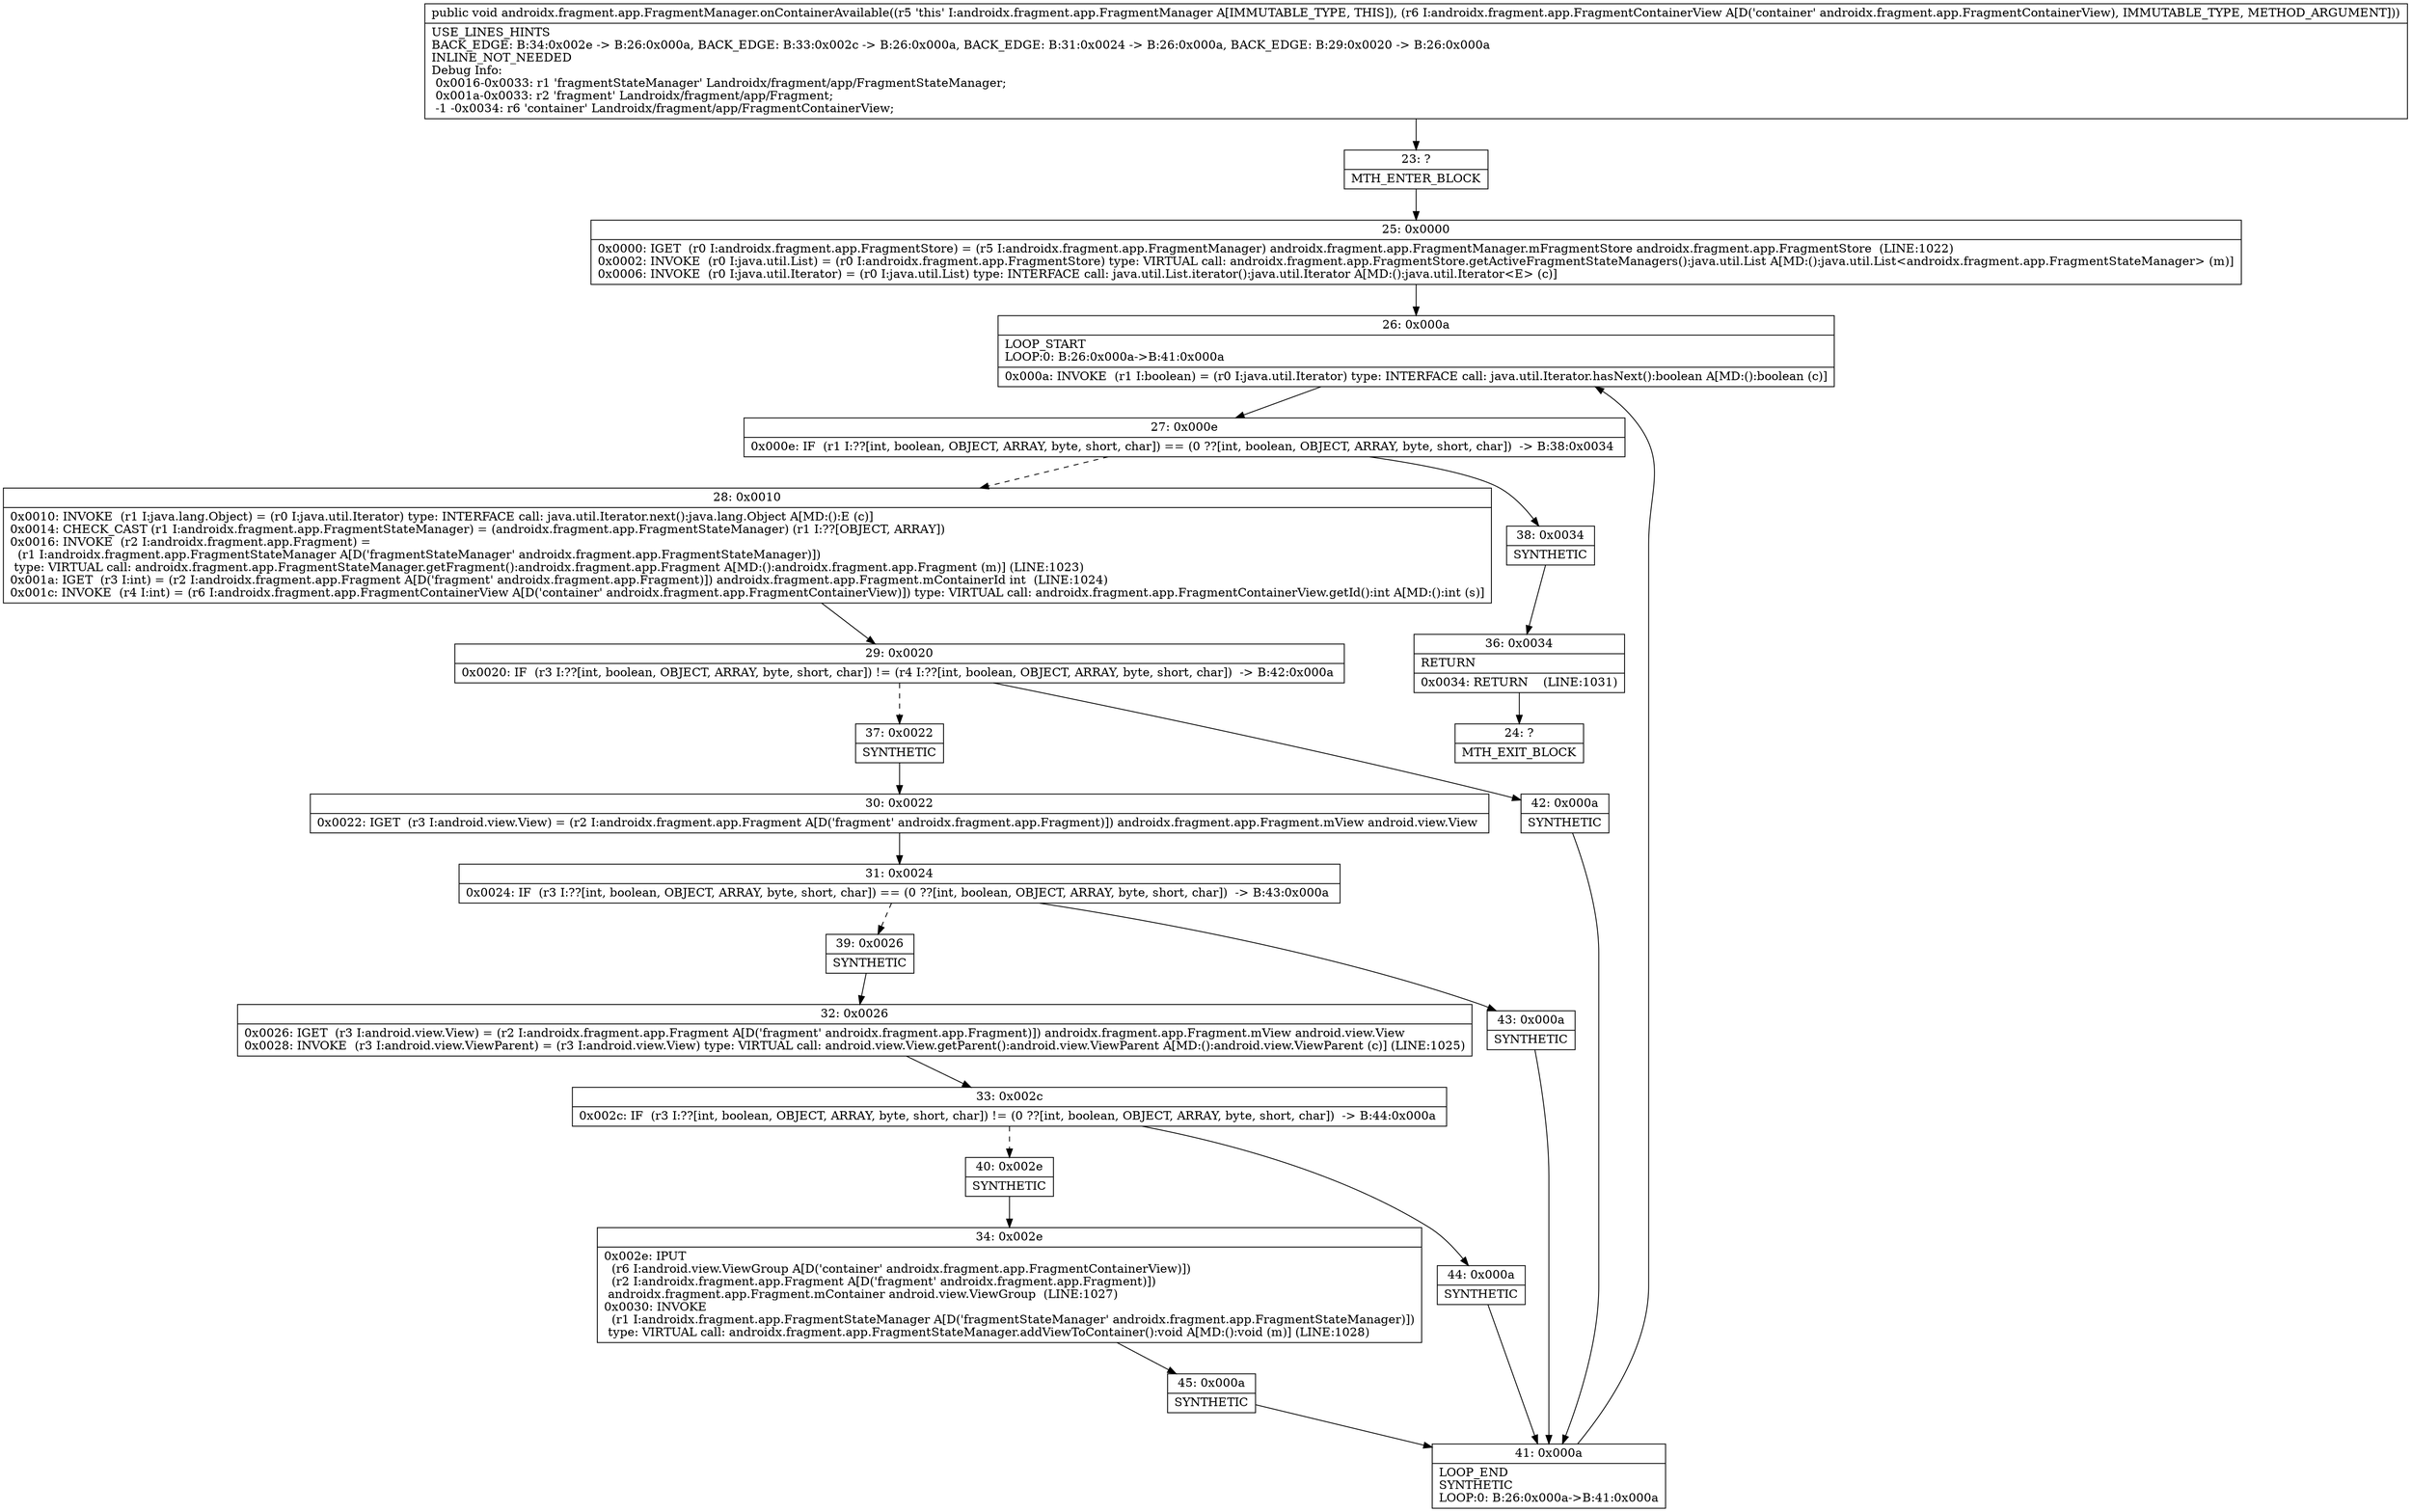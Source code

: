 digraph "CFG forandroidx.fragment.app.FragmentManager.onContainerAvailable(Landroidx\/fragment\/app\/FragmentContainerView;)V" {
Node_23 [shape=record,label="{23\:\ ?|MTH_ENTER_BLOCK\l}"];
Node_25 [shape=record,label="{25\:\ 0x0000|0x0000: IGET  (r0 I:androidx.fragment.app.FragmentStore) = (r5 I:androidx.fragment.app.FragmentManager) androidx.fragment.app.FragmentManager.mFragmentStore androidx.fragment.app.FragmentStore  (LINE:1022)\l0x0002: INVOKE  (r0 I:java.util.List) = (r0 I:androidx.fragment.app.FragmentStore) type: VIRTUAL call: androidx.fragment.app.FragmentStore.getActiveFragmentStateManagers():java.util.List A[MD:():java.util.List\<androidx.fragment.app.FragmentStateManager\> (m)]\l0x0006: INVOKE  (r0 I:java.util.Iterator) = (r0 I:java.util.List) type: INTERFACE call: java.util.List.iterator():java.util.Iterator A[MD:():java.util.Iterator\<E\> (c)]\l}"];
Node_26 [shape=record,label="{26\:\ 0x000a|LOOP_START\lLOOP:0: B:26:0x000a\-\>B:41:0x000a\l|0x000a: INVOKE  (r1 I:boolean) = (r0 I:java.util.Iterator) type: INTERFACE call: java.util.Iterator.hasNext():boolean A[MD:():boolean (c)]\l}"];
Node_27 [shape=record,label="{27\:\ 0x000e|0x000e: IF  (r1 I:??[int, boolean, OBJECT, ARRAY, byte, short, char]) == (0 ??[int, boolean, OBJECT, ARRAY, byte, short, char])  \-\> B:38:0x0034 \l}"];
Node_28 [shape=record,label="{28\:\ 0x0010|0x0010: INVOKE  (r1 I:java.lang.Object) = (r0 I:java.util.Iterator) type: INTERFACE call: java.util.Iterator.next():java.lang.Object A[MD:():E (c)]\l0x0014: CHECK_CAST (r1 I:androidx.fragment.app.FragmentStateManager) = (androidx.fragment.app.FragmentStateManager) (r1 I:??[OBJECT, ARRAY]) \l0x0016: INVOKE  (r2 I:androidx.fragment.app.Fragment) = \l  (r1 I:androidx.fragment.app.FragmentStateManager A[D('fragmentStateManager' androidx.fragment.app.FragmentStateManager)])\l type: VIRTUAL call: androidx.fragment.app.FragmentStateManager.getFragment():androidx.fragment.app.Fragment A[MD:():androidx.fragment.app.Fragment (m)] (LINE:1023)\l0x001a: IGET  (r3 I:int) = (r2 I:androidx.fragment.app.Fragment A[D('fragment' androidx.fragment.app.Fragment)]) androidx.fragment.app.Fragment.mContainerId int  (LINE:1024)\l0x001c: INVOKE  (r4 I:int) = (r6 I:androidx.fragment.app.FragmentContainerView A[D('container' androidx.fragment.app.FragmentContainerView)]) type: VIRTUAL call: androidx.fragment.app.FragmentContainerView.getId():int A[MD:():int (s)]\l}"];
Node_29 [shape=record,label="{29\:\ 0x0020|0x0020: IF  (r3 I:??[int, boolean, OBJECT, ARRAY, byte, short, char]) != (r4 I:??[int, boolean, OBJECT, ARRAY, byte, short, char])  \-\> B:42:0x000a \l}"];
Node_37 [shape=record,label="{37\:\ 0x0022|SYNTHETIC\l}"];
Node_30 [shape=record,label="{30\:\ 0x0022|0x0022: IGET  (r3 I:android.view.View) = (r2 I:androidx.fragment.app.Fragment A[D('fragment' androidx.fragment.app.Fragment)]) androidx.fragment.app.Fragment.mView android.view.View \l}"];
Node_31 [shape=record,label="{31\:\ 0x0024|0x0024: IF  (r3 I:??[int, boolean, OBJECT, ARRAY, byte, short, char]) == (0 ??[int, boolean, OBJECT, ARRAY, byte, short, char])  \-\> B:43:0x000a \l}"];
Node_39 [shape=record,label="{39\:\ 0x0026|SYNTHETIC\l}"];
Node_32 [shape=record,label="{32\:\ 0x0026|0x0026: IGET  (r3 I:android.view.View) = (r2 I:androidx.fragment.app.Fragment A[D('fragment' androidx.fragment.app.Fragment)]) androidx.fragment.app.Fragment.mView android.view.View \l0x0028: INVOKE  (r3 I:android.view.ViewParent) = (r3 I:android.view.View) type: VIRTUAL call: android.view.View.getParent():android.view.ViewParent A[MD:():android.view.ViewParent (c)] (LINE:1025)\l}"];
Node_33 [shape=record,label="{33\:\ 0x002c|0x002c: IF  (r3 I:??[int, boolean, OBJECT, ARRAY, byte, short, char]) != (0 ??[int, boolean, OBJECT, ARRAY, byte, short, char])  \-\> B:44:0x000a \l}"];
Node_40 [shape=record,label="{40\:\ 0x002e|SYNTHETIC\l}"];
Node_34 [shape=record,label="{34\:\ 0x002e|0x002e: IPUT  \l  (r6 I:android.view.ViewGroup A[D('container' androidx.fragment.app.FragmentContainerView)])\l  (r2 I:androidx.fragment.app.Fragment A[D('fragment' androidx.fragment.app.Fragment)])\l androidx.fragment.app.Fragment.mContainer android.view.ViewGroup  (LINE:1027)\l0x0030: INVOKE  \l  (r1 I:androidx.fragment.app.FragmentStateManager A[D('fragmentStateManager' androidx.fragment.app.FragmentStateManager)])\l type: VIRTUAL call: androidx.fragment.app.FragmentStateManager.addViewToContainer():void A[MD:():void (m)] (LINE:1028)\l}"];
Node_45 [shape=record,label="{45\:\ 0x000a|SYNTHETIC\l}"];
Node_41 [shape=record,label="{41\:\ 0x000a|LOOP_END\lSYNTHETIC\lLOOP:0: B:26:0x000a\-\>B:41:0x000a\l}"];
Node_44 [shape=record,label="{44\:\ 0x000a|SYNTHETIC\l}"];
Node_43 [shape=record,label="{43\:\ 0x000a|SYNTHETIC\l}"];
Node_42 [shape=record,label="{42\:\ 0x000a|SYNTHETIC\l}"];
Node_38 [shape=record,label="{38\:\ 0x0034|SYNTHETIC\l}"];
Node_36 [shape=record,label="{36\:\ 0x0034|RETURN\l|0x0034: RETURN    (LINE:1031)\l}"];
Node_24 [shape=record,label="{24\:\ ?|MTH_EXIT_BLOCK\l}"];
MethodNode[shape=record,label="{public void androidx.fragment.app.FragmentManager.onContainerAvailable((r5 'this' I:androidx.fragment.app.FragmentManager A[IMMUTABLE_TYPE, THIS]), (r6 I:androidx.fragment.app.FragmentContainerView A[D('container' androidx.fragment.app.FragmentContainerView), IMMUTABLE_TYPE, METHOD_ARGUMENT]))  | USE_LINES_HINTS\lBACK_EDGE: B:34:0x002e \-\> B:26:0x000a, BACK_EDGE: B:33:0x002c \-\> B:26:0x000a, BACK_EDGE: B:31:0x0024 \-\> B:26:0x000a, BACK_EDGE: B:29:0x0020 \-\> B:26:0x000a\lINLINE_NOT_NEEDED\lDebug Info:\l  0x0016\-0x0033: r1 'fragmentStateManager' Landroidx\/fragment\/app\/FragmentStateManager;\l  0x001a\-0x0033: r2 'fragment' Landroidx\/fragment\/app\/Fragment;\l  \-1 \-0x0034: r6 'container' Landroidx\/fragment\/app\/FragmentContainerView;\l}"];
MethodNode -> Node_23;Node_23 -> Node_25;
Node_25 -> Node_26;
Node_26 -> Node_27;
Node_27 -> Node_28[style=dashed];
Node_27 -> Node_38;
Node_28 -> Node_29;
Node_29 -> Node_37[style=dashed];
Node_29 -> Node_42;
Node_37 -> Node_30;
Node_30 -> Node_31;
Node_31 -> Node_39[style=dashed];
Node_31 -> Node_43;
Node_39 -> Node_32;
Node_32 -> Node_33;
Node_33 -> Node_40[style=dashed];
Node_33 -> Node_44;
Node_40 -> Node_34;
Node_34 -> Node_45;
Node_45 -> Node_41;
Node_41 -> Node_26;
Node_44 -> Node_41;
Node_43 -> Node_41;
Node_42 -> Node_41;
Node_38 -> Node_36;
Node_36 -> Node_24;
}

